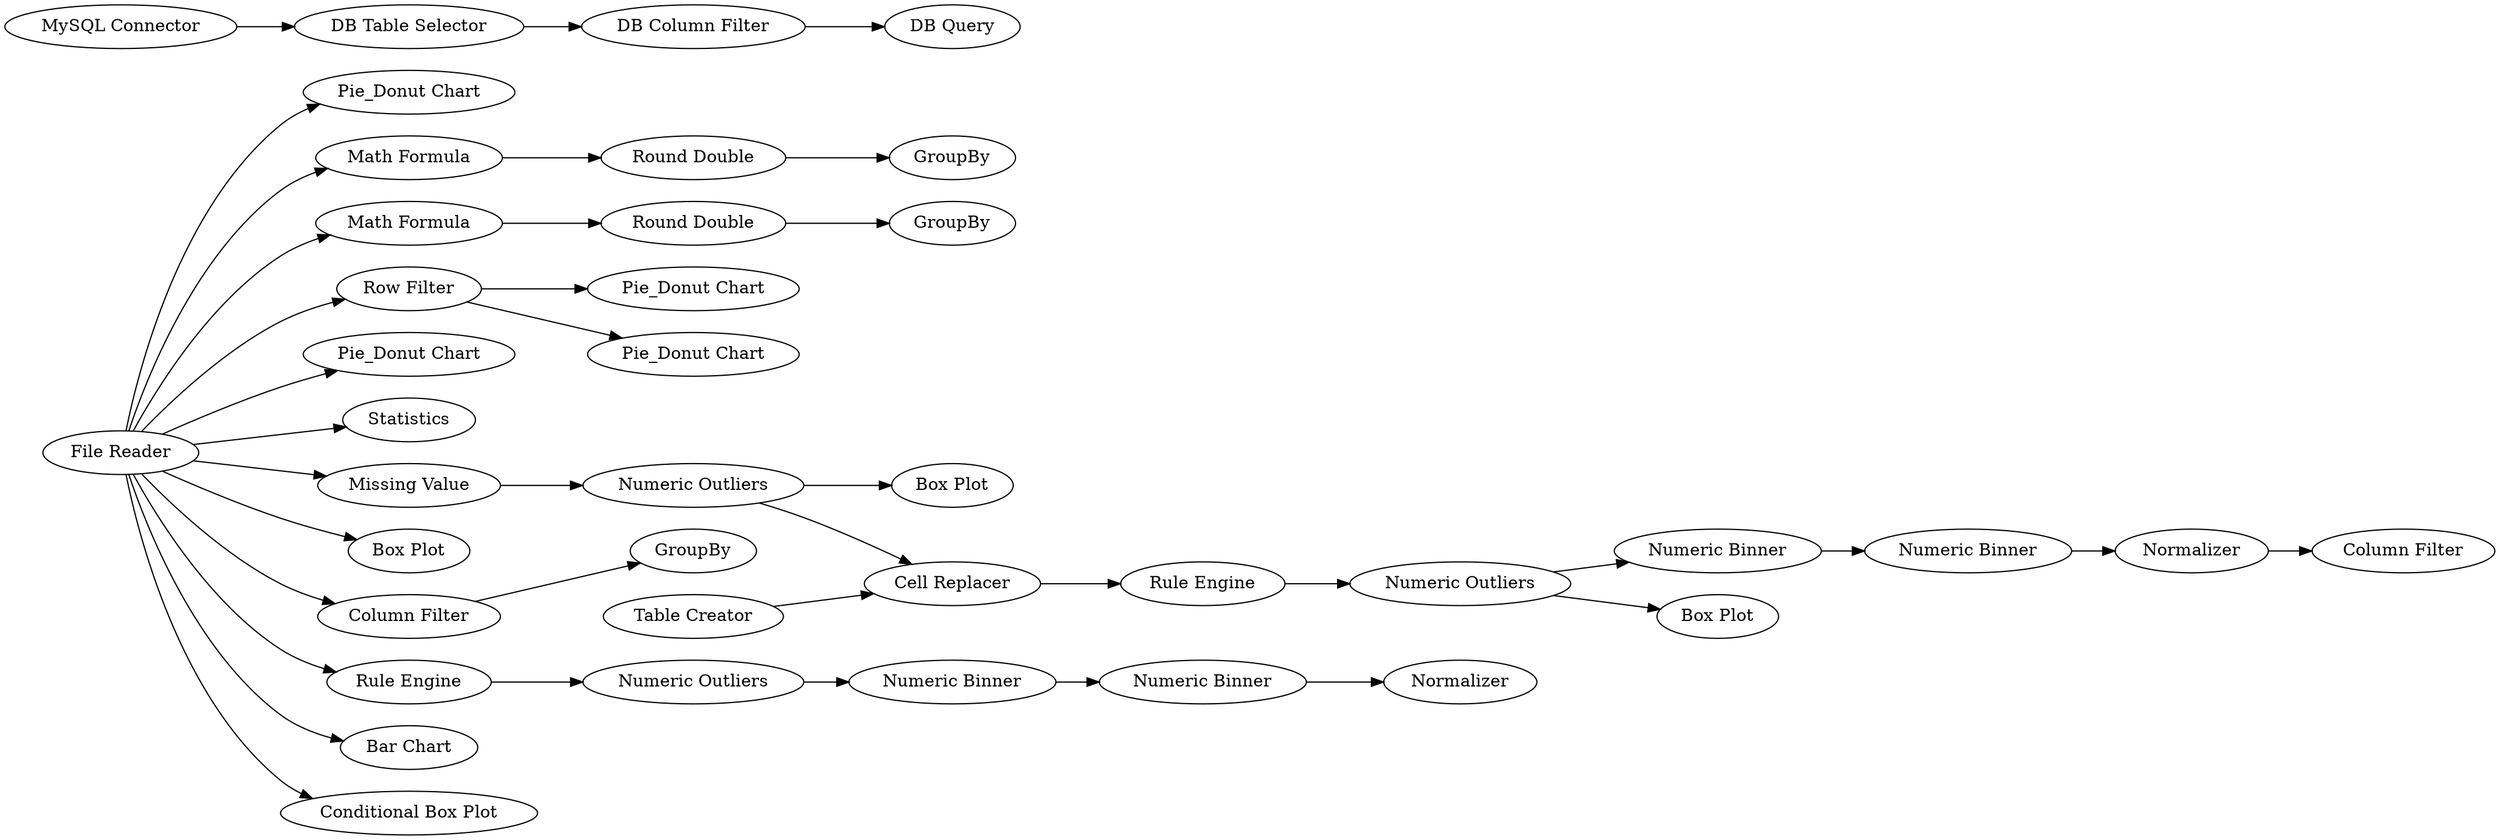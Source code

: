 digraph {
	1 [label="File Reader"]
	2 [label="Pie_Donut Chart"]
	5 [label="Math Formula"]
	10 [label="Math Formula"]
	18 [label="Round Double"]
	21 [label=GroupBy]
	22 [label=GroupBy]
	23 [label="Round Double"]
	25 [label="Pie_Donut Chart"]
	27 [label="Row Filter"]
	28 [label="Pie_Donut Chart"]
	29 [label="Pie_Donut Chart"]
	31 [label="MySQL Connector"]
	33 [label="DB Table Selector"]
	35 [label="DB Column Filter"]
	36 [label="DB Query"]
	39 [label=Statistics]
	40 [label="Missing Value"]
	41 [label="Box Plot"]
	42 [label="Column Filter"]
	43 [label=GroupBy]
	44 [label="Numeric Outliers"]
	45 [label="Cell Replacer"]
	46 [label="Numeric Binner"]
	47 [label="Numeric Binner"]
	49 [label=Normalizer]
	50 [label="Rule Engine"]
	51 [label="Numeric Outliers"]
	52 [label="Rule Engine"]
	53 [label="Numeric Binner"]
	54 [label=Normalizer]
	55 [label="Numeric Binner"]
	56 [label="Table Creator"]
	58 [label="Numeric Outliers"]
	59 [label="Box Plot"]
	60 [label="Box Plot"]
	61 [label="Column Filter"]
	62 [label="Bar Chart"]
	63 [label="Conditional Box Plot"]
	1 -> 2
	1 -> 5
	1 -> 39
	1 -> 41
	1 -> 40
	1 -> 10
	1 -> 42
	1 -> 50
	1 -> 27
	1 -> 28
	1 -> 62
	1 -> 63
	5 -> 18
	10 -> 23
	18 -> 21
	23 -> 22
	27 -> 25
	27 -> 29
	31 -> 33
	33 -> 35
	35 -> 36
	40 -> 58
	42 -> 43
	44 -> 46
	45 -> 52
	46 -> 47
	47 -> 49
	50 -> 44
	51 -> 55
	51 -> 60
	52 -> 51
	53 -> 54
	54 -> 61
	55 -> 53
	56 -> 45
	58 -> 45
	58 -> 59
	rankdir=LR
}
